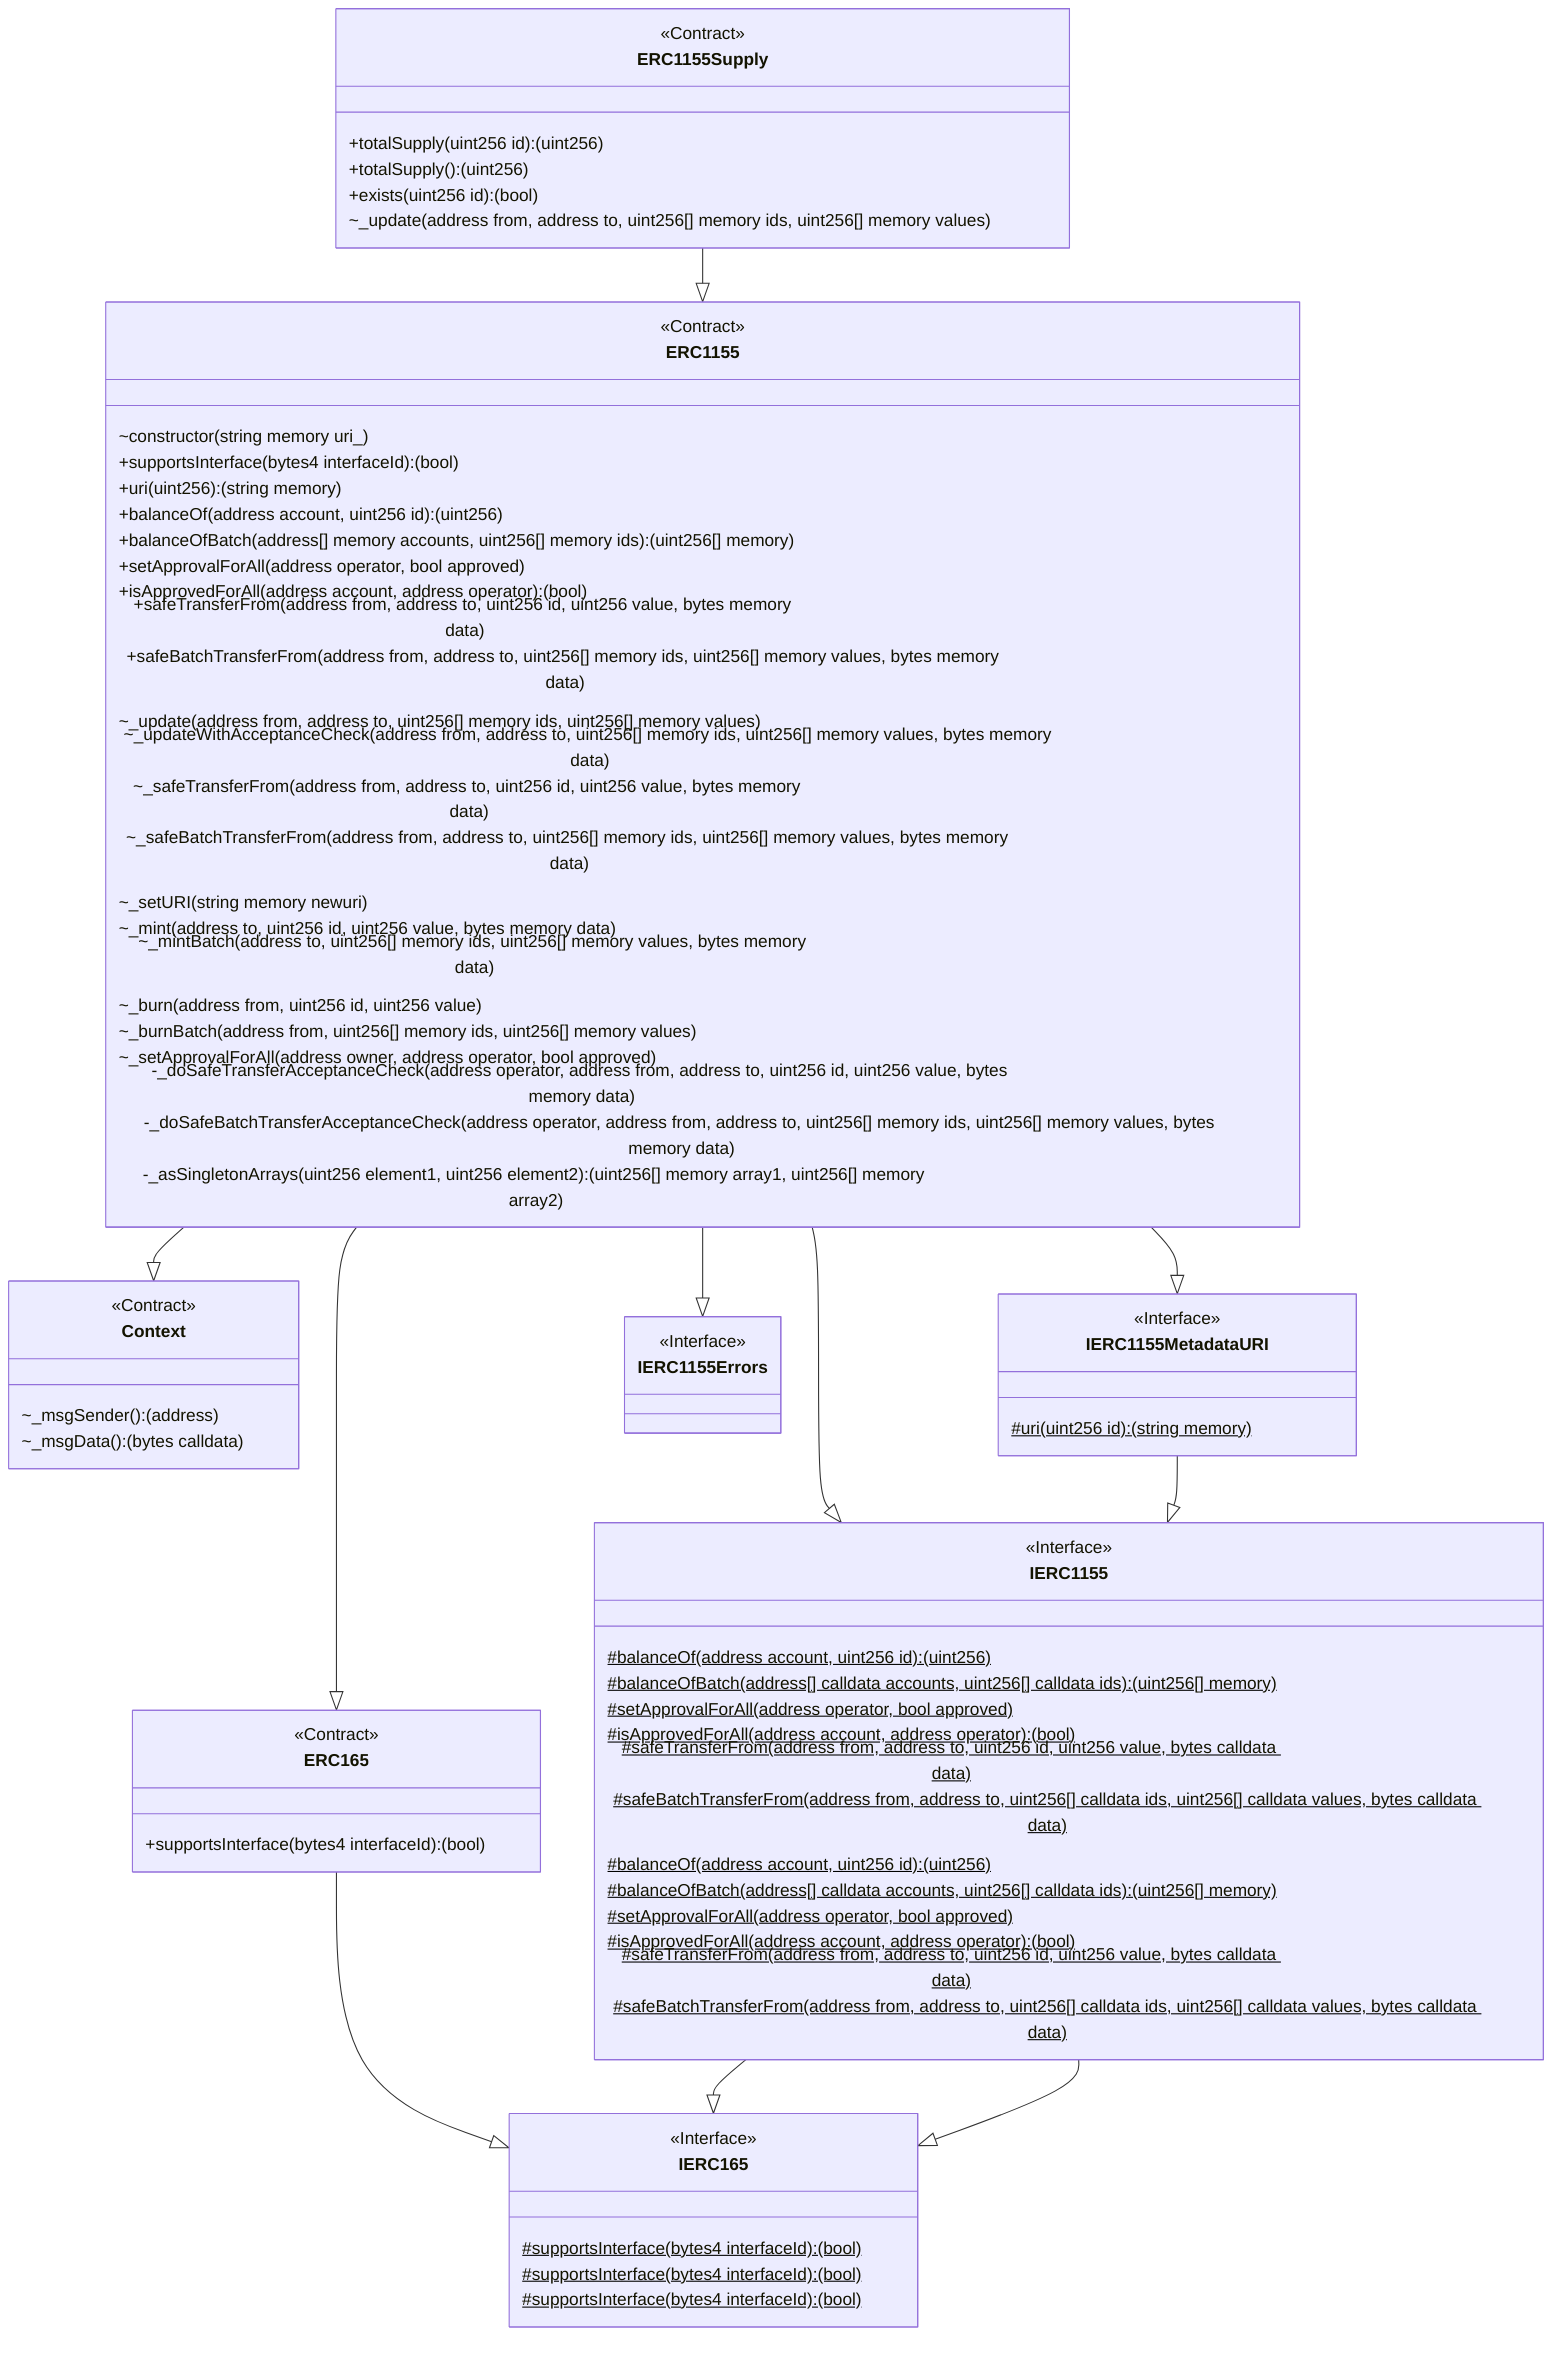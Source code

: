 classDiagram
  %% 745:2258:4
  class ERC1155Supply {
    <<Contract>>
    +totalSupply(uint256 id): (uint256)
    +totalSupply(): (uint256)
    +exists(uint256 id): (bool)
    ~_update(address from, address to, uint256[] memory ids, uint256[] memory values)
  }
  
  ERC1155Supply --|> ERC1155
  
  %% 727:16204:1
  class ERC1155 {
    <<Contract>>
    ~constructor(string memory uri_)
    +supportsInterface(bytes4 interfaceId): (bool)
    +uri(uint256): (string memory)
    +balanceOf(address account, uint256 id): (uint256)
    +balanceOfBatch(address[] memory accounts, uint256[] memory ids): (uint256[] memory)
    +setApprovalForAll(address operator, bool approved)
    +isApprovedForAll(address account, address operator): (bool)
    +safeTransferFrom(address from, address to, uint256 id, uint256 value, bytes memory data)
    +safeBatchTransferFrom(address from, address to, uint256[] memory ids, uint256[] memory values, bytes memory data)
    ~_update(address from, address to, uint256[] memory ids, uint256[] memory values)
    ~_updateWithAcceptanceCheck(address from, address to, uint256[] memory ids, uint256[] memory values, bytes memory data)
    ~_safeTransferFrom(address from, address to, uint256 id, uint256 value, bytes memory data)
    ~_safeBatchTransferFrom(address from, address to, uint256[] memory ids, uint256[] memory values, bytes memory data)
    ~_setURI(string memory newuri)
    ~_mint(address to, uint256 id, uint256 value, bytes memory data)
    ~_mintBatch(address to, uint256[] memory ids, uint256[] memory values, bytes memory data)
    ~_burn(address from, uint256 id, uint256 value)
    ~_burnBatch(address from, uint256[] memory ids, uint256[] memory values)
    ~_setApprovalForAll(address owner, address operator, bool approved)
    -_doSafeTransferAcceptanceCheck(address operator, address from, address to, uint256 id, uint256 value, bytes memory data)
    -_doSafeBatchTransferAcceptanceCheck(address operator, address from, address to, uint256[] memory ids, uint256[] memory values, bytes memory data)
    -_asSingletonArrays(uint256 element1, uint256 element2): (uint256[] memory array1, uint256[] memory array2)
  }
  
  ERC1155 --|> Context
  
  %% 624:235:7
  class Context {
    <<Contract>>
    ~_msgSender(): (address)
    ~_msgData(): (bytes calldata)
  }
  
  ERC1155 --|> ERC165
  
  %% 659:251:9
  class ERC165 {
    <<Contract>>
    +supportsInterface(bytes4 interfaceId): (bool)
  }
  
  ERC165 --|> IERC165
  
  %% 421:447:10
  class IERC165 {
    <<Interface>>
    #supportsInterface(bytes4 interfaceId): (bool)$
  }
  
  ERC1155 --|> IERC1155
  
  %% 336:4384:2
  class IERC1155 {
    <<Interface>>
    #balanceOf(address account, uint256 id): (uint256)$
    #balanceOfBatch(address[] calldata accounts, uint256[] calldata ids): (uint256[] memory)$
    #setApprovalForAll(address operator, bool approved)$
    #isApprovedForAll(address account, address operator): (bool)$
    #safeTransferFrom(address from, address to, uint256 id, uint256 value, bytes calldata data)$
    #safeBatchTransferFrom(address from, address to, uint256[] calldata ids, uint256[] calldata values, bytes calldata data)$
  }
  
  IERC1155 --|> IERC165
  
  %% 421:447:10
  class IERC165 {
    <<Interface>>
    #supportsInterface(bytes4 interfaceId): (bool)$
  }
  
  ERC1155 --|> IERC1155MetadataURI
  
  %% 366:310:5
  class IERC1155MetadataURI {
    <<Interface>>
    #uri(uint256 id): (string memory)$
  }
  
  IERC1155MetadataURI --|> IERC1155
  
  %% 336:4384:2
  class IERC1155 {
    <<Interface>>
    #balanceOf(address account, uint256 id): (uint256)$
    #balanceOfBatch(address[] calldata accounts, uint256[] calldata ids): (uint256[] memory)$
    #setApprovalForAll(address operator, bool approved)$
    #isApprovedForAll(address account, address operator): (bool)$
    #safeTransferFrom(address from, address to, uint256 id, uint256 value, bytes calldata data)$
    #safeBatchTransferFrom(address from, address to, uint256[] calldata ids, uint256[] calldata values, bytes calldata data)$
  }
  
  IERC1155 --|> IERC165
  
  %% 421:447:10
  class IERC165 {
    <<Interface>>
    #supportsInterface(bytes4 interfaceId): (bool)$
  }
  
  ERC1155 --|> IERC1155Errors
  
  %% 4424:2107:0
  class IERC1155Errors {
    <<Interface>>
  }